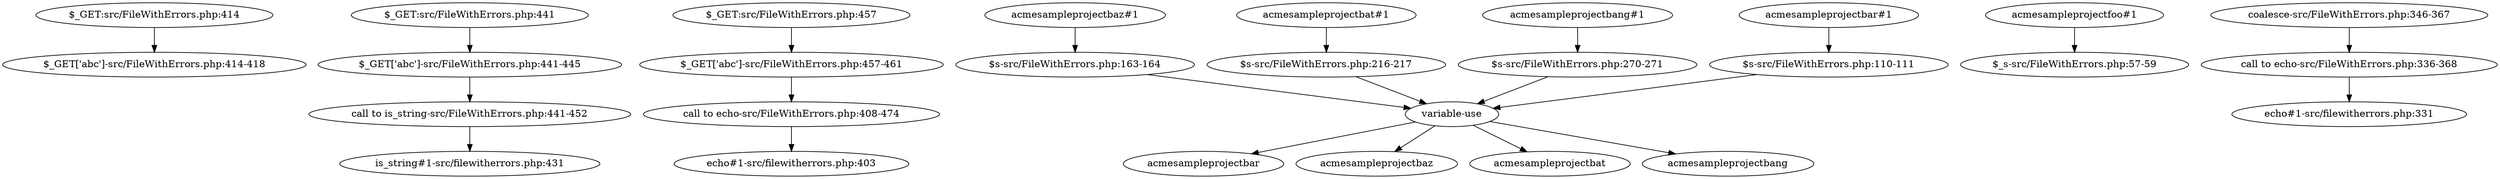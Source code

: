 digraph Taints {
	"$_GET:src/FileWithErrors.php:414" -> "$_GET['abc']-src/FileWithErrors.php:414-418"
	"$_GET:src/FileWithErrors.php:441" -> "$_GET['abc']-src/FileWithErrors.php:441-445"
	"$_GET:src/FileWithErrors.php:457" -> "$_GET['abc']-src/FileWithErrors.php:457-461"
	"$_GET['abc']-src/FileWithErrors.php:441-445" -> "call to is_string-src/FileWithErrors.php:441-452"
	"$_GET['abc']-src/FileWithErrors.php:457-461" -> "call to echo-src/FileWithErrors.php:408-474"
	"$s-src/FileWithErrors.php:110-111" -> "variable-use" -> "acme\sampleproject\bar"
	"$s-src/FileWithErrors.php:163-164" -> "variable-use" -> "acme\sampleproject\baz"
	"$s-src/FileWithErrors.php:216-217" -> "variable-use" -> "acme\sampleproject\bat"
	"$s-src/FileWithErrors.php:270-271" -> "variable-use" -> "acme\sampleproject\bang"
	"acme\sampleproject\bang#1" -> "$s-src/FileWithErrors.php:270-271"
	"acme\sampleproject\bar#1" -> "$s-src/FileWithErrors.php:110-111"
	"acme\sampleproject\bat#1" -> "$s-src/FileWithErrors.php:216-217"
	"acme\sampleproject\baz#1" -> "$s-src/FileWithErrors.php:163-164"
	"acme\sampleproject\foo#1" -> "$_s-src/FileWithErrors.php:57-59"
	"call to echo-src/FileWithErrors.php:336-368" -> "echo#1-src/filewitherrors.php:331"
	"call to echo-src/FileWithErrors.php:408-474" -> "echo#1-src/filewitherrors.php:403"
	"call to is_string-src/FileWithErrors.php:441-452" -> "is_string#1-src/filewitherrors.php:431"
	"coalesce-src/FileWithErrors.php:346-367" -> "call to echo-src/FileWithErrors.php:336-368"
}
